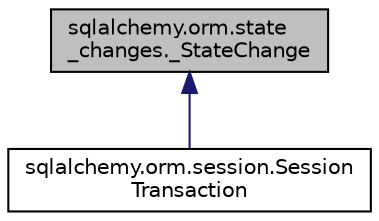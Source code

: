 digraph "sqlalchemy.orm.state_changes._StateChange"
{
 // LATEX_PDF_SIZE
  edge [fontname="Helvetica",fontsize="10",labelfontname="Helvetica",labelfontsize="10"];
  node [fontname="Helvetica",fontsize="10",shape=record];
  Node1 [label="sqlalchemy.orm.state\l_changes._StateChange",height=0.2,width=0.4,color="black", fillcolor="grey75", style="filled", fontcolor="black",tooltip=" "];
  Node1 -> Node2 [dir="back",color="midnightblue",fontsize="10",style="solid",fontname="Helvetica"];
  Node2 [label="sqlalchemy.orm.session.Session\lTransaction",height=0.2,width=0.4,color="black", fillcolor="white", style="filled",URL="$classsqlalchemy_1_1orm_1_1session_1_1SessionTransaction.html",tooltip=" "];
}
